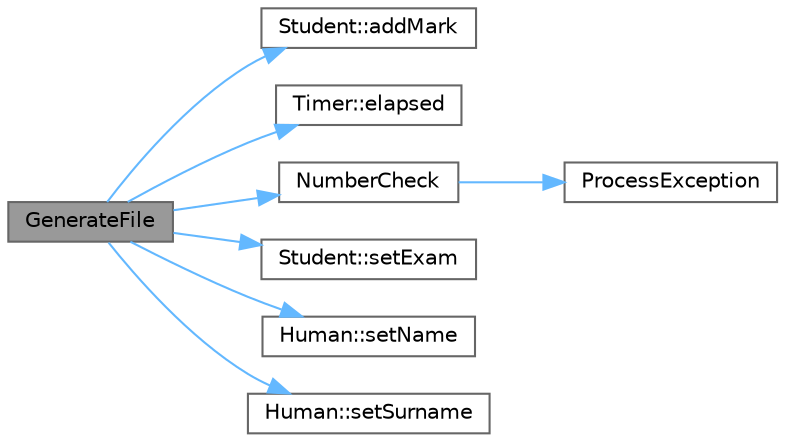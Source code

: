 digraph "GenerateFile"
{
 // LATEX_PDF_SIZE
  bgcolor="transparent";
  edge [fontname=Helvetica,fontsize=10,labelfontname=Helvetica,labelfontsize=10];
  node [fontname=Helvetica,fontsize=10,shape=box,height=0.2,width=0.4];
  rankdir="LR";
  Node1 [id="Node000001",label="GenerateFile",height=0.2,width=0.4,color="gray40", fillcolor="grey60", style="filled", fontcolor="black",tooltip=" "];
  Node1 -> Node2 [id="edge8_Node000001_Node000002",color="steelblue1",style="solid",tooltip=" "];
  Node2 [id="Node000002",label="Student::addMark",height=0.2,width=0.4,color="grey40", fillcolor="white", style="filled",URL="$class_student.html#aac4c1b512bd0cc6810324279f2a26d23",tooltip=" "];
  Node1 -> Node3 [id="edge9_Node000001_Node000003",color="steelblue1",style="solid",tooltip=" "];
  Node3 [id="Node000003",label="Timer::elapsed",height=0.2,width=0.4,color="grey40", fillcolor="white", style="filled",URL="$class_timer.html#a6a89a613c2af9b0d1e5f7e4ba9e46c54",tooltip=" "];
  Node1 -> Node4 [id="edge10_Node000001_Node000004",color="steelblue1",style="solid",tooltip=" "];
  Node4 [id="Node000004",label="NumberCheck",height=0.2,width=0.4,color="grey40", fillcolor="white", style="filled",URL="$functions_8cpp.html#a575300a49e319243c7d0ebf158dad3ef",tooltip=" "];
  Node4 -> Node5 [id="edge11_Node000004_Node000005",color="steelblue1",style="solid",tooltip=" "];
  Node5 [id="Node000005",label="ProcessException",height=0.2,width=0.4,color="grey40", fillcolor="white", style="filled",URL="$functions_8cpp.html#a659705bbc72f1a795a961d7030a443ee",tooltip=" "];
  Node1 -> Node6 [id="edge12_Node000001_Node000006",color="steelblue1",style="solid",tooltip=" "];
  Node6 [id="Node000006",label="Student::setExam",height=0.2,width=0.4,color="grey40", fillcolor="white", style="filled",URL="$class_student.html#afe18f0ed8e50682130fb3ebc44f76524",tooltip=" "];
  Node1 -> Node7 [id="edge13_Node000001_Node000007",color="steelblue1",style="solid",tooltip=" "];
  Node7 [id="Node000007",label="Human::setName",height=0.2,width=0.4,color="grey40", fillcolor="white", style="filled",URL="$class_human.html#ab8f1ed2da6a6dd79f113a48e6dd31eee",tooltip=" "];
  Node1 -> Node8 [id="edge14_Node000001_Node000008",color="steelblue1",style="solid",tooltip=" "];
  Node8 [id="Node000008",label="Human::setSurname",height=0.2,width=0.4,color="grey40", fillcolor="white", style="filled",URL="$class_human.html#ab783da4d406863166d713c6781175df2",tooltip=" "];
}

